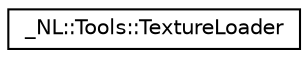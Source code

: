 digraph "Graphical Class Hierarchy"
{
  edge [fontname="Helvetica",fontsize="10",labelfontname="Helvetica",labelfontsize="10"];
  node [fontname="Helvetica",fontsize="10",shape=record];
  rankdir="LR";
  Node0 [label="_NL::Tools::TextureLoader",height=0.2,width=0.4,color="black", fillcolor="white", style="filled",URL="$class___n_l_1_1_tools_1_1_texture_loader.html"];
}
